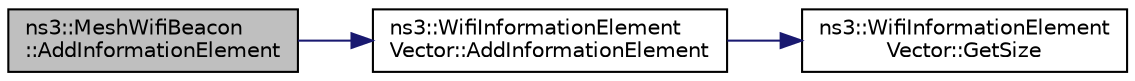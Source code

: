 digraph "ns3::MeshWifiBeacon::AddInformationElement"
{
  edge [fontname="Helvetica",fontsize="10",labelfontname="Helvetica",labelfontsize="10"];
  node [fontname="Helvetica",fontsize="10",shape=record];
  rankdir="LR";
  Node1 [label="ns3::MeshWifiBeacon\l::AddInformationElement",height=0.2,width=0.4,color="black", fillcolor="grey75", style="filled", fontcolor="black"];
  Node1 -> Node2 [color="midnightblue",fontsize="10",style="solid"];
  Node2 [label="ns3::WifiInformationElement\lVector::AddInformationElement",height=0.2,width=0.4,color="black", fillcolor="white", style="filled",URL="$d7/db5/classns3_1_1WifiInformationElementVector.html#aa28c3ec3babb8fd9622c424b5e0beb3f",tooltip="add an IE, if maxSize has exceeded, returns false "];
  Node2 -> Node3 [color="midnightblue",fontsize="10",style="solid"];
  Node3 [label="ns3::WifiInformationElement\lVector::GetSize",height=0.2,width=0.4,color="black", fillcolor="white", style="filled",URL="$d7/db5/classns3_1_1WifiInformationElementVector.html#a4d02f4e99a4a83fb00b17becf39fe4ac",tooltip="Current number of bytes. "];
}
